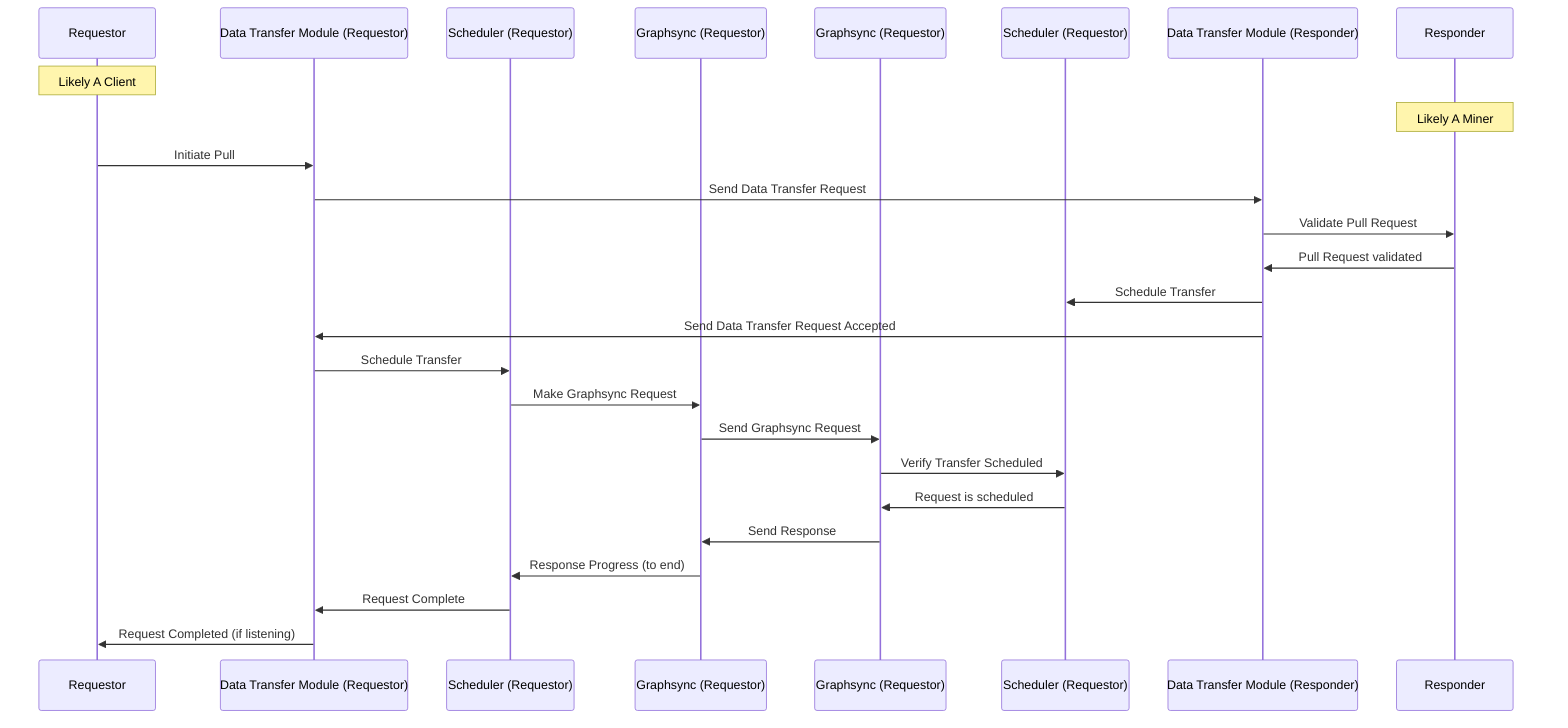sequenceDiagram

  participant Requestor
  participant ReqDT as Data Transfer Module (Requestor)
  participant ReqSC as Scheduler (Requestor)
  participant ReqGS as Graphsync (Requestor)
  participant ResGS as Graphsync (Requestor)
  participant ResSC as Scheduler (Requestor)
  participant ResDT as Data Transfer Module (Responder)
  participant Responder

  Note over Requestor: Likely A Client
  Note over Responder: Likely A Miner

  Requestor ->> ReqDT : Initiate Pull
  ReqDT ->> ResDT : Send Data Transfer Request
  ResDT ->> Responder : Validate Pull Request
  Responder ->> ResDT : Pull Request validated
  ResDT ->> ResSC : Schedule Transfer
  ResDT ->> ReqDT : Send Data Transfer Request Accepted
  ReqDT ->> ReqSC : Schedule Transfer
  ReqSC ->> ReqGS : Make Graphsync Request
  ReqGS ->> ResGS : Send Graphsync Request
  ResGS ->> ResSC : Verify Transfer Scheduled
  ResSC ->> ResGS : Request is scheduled
  ResGS ->> ReqGS : Send Response
  ReqGS ->> ReqSC : Response Progress (to end)
  ReqSC ->> ReqDT : Request Complete
  ReqDT ->> Requestor : Request Completed (if listening)